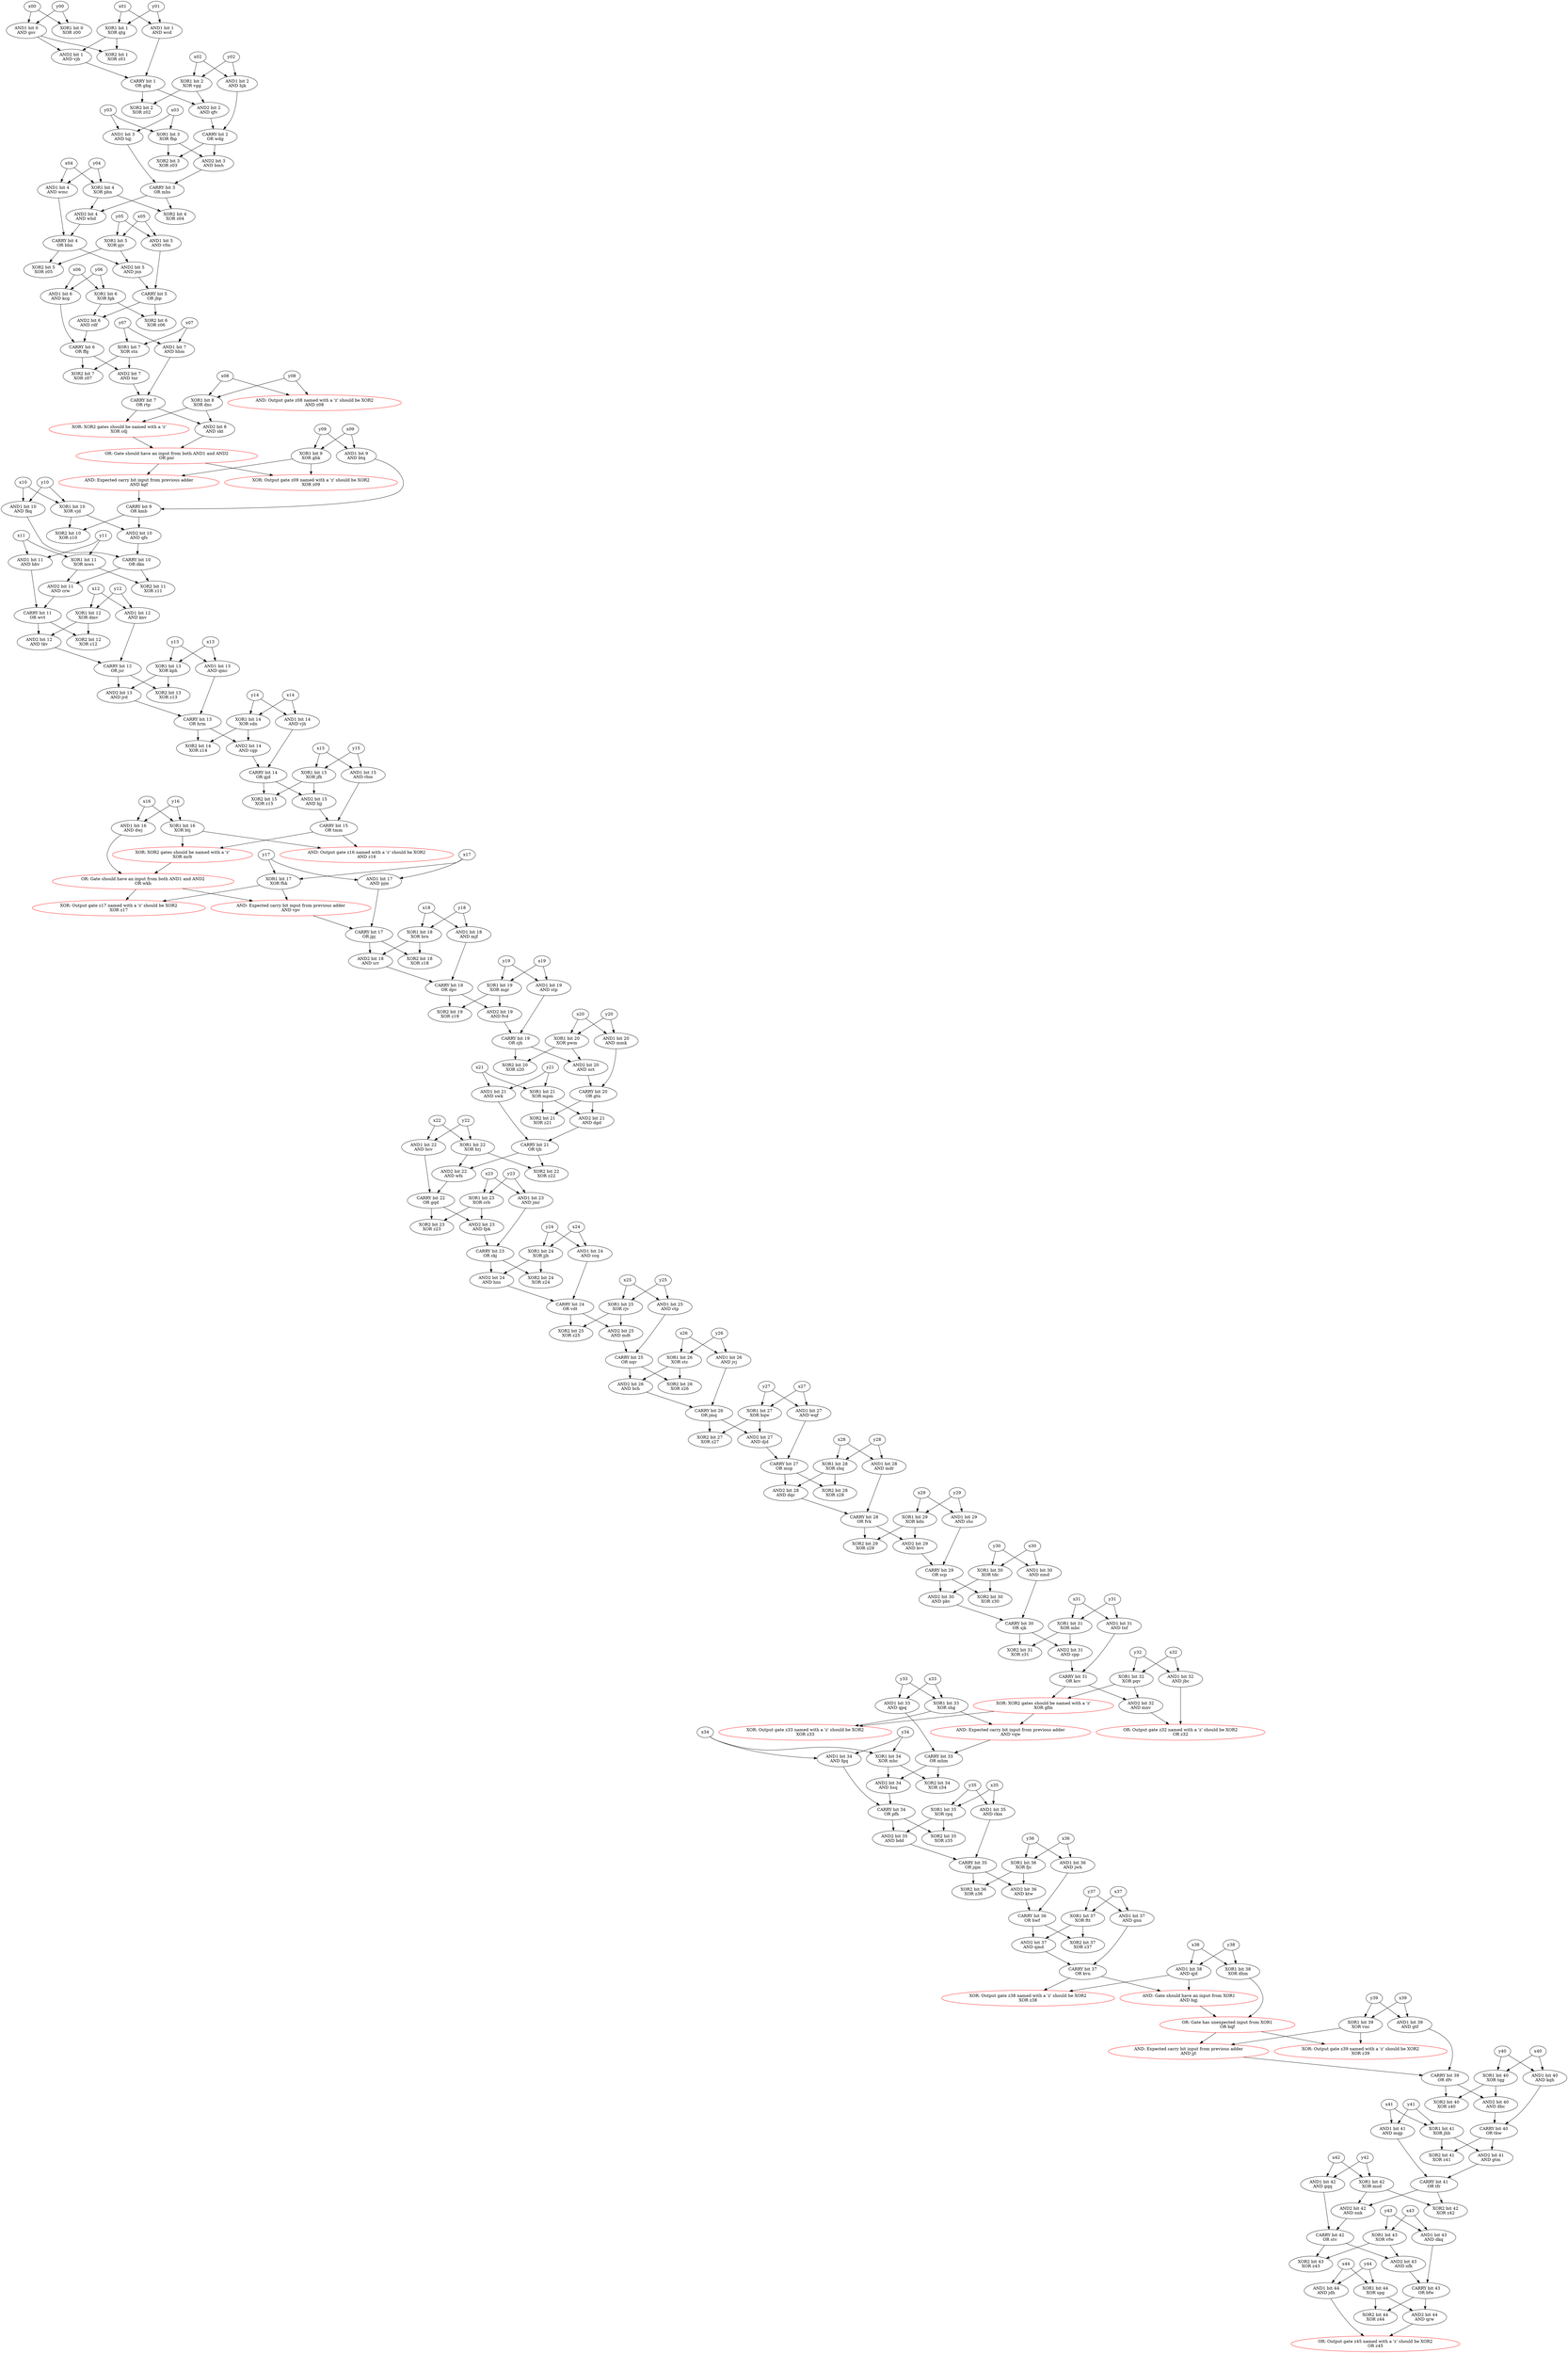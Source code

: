 digraph G {
	msd -> z42;
	tfr -> z42;
	z42[color="black" label="XOR2 bit 42\nXOR z42"];

	ctp -> nqv;
	mdt -> nqv;
	nqv[color="black" label="CARRY bit 25\nOR nqv"];

	kmb -> qfs;
	vjd -> qfs;
	qfs[color="black" label="AND2 bit 10\nAND qfs"];

	qfv -> wdg;
	hjk -> wdg;
	wdg[color="black" label="CARRY bit 2\nOR wdg"];

	y36 -> jwh;
	x36 -> jwh;
	jwh[color="black" label="AND1 bit 36\nAND jwh"];

	x40 -> kqh;
	y40 -> kqh;
	kqh[color="black" label="AND1 bit 40\nAND kqh"];

	y13 -> qmc;
	x13 -> qmc;
	qmc[color="black" label="AND1 bit 13\nAND qmc"];

	y24 -> jjh;
	x24 -> jjh;
	jjh[color="black" label="XOR1 bit 24\nXOR jjh"];

	y09 -> btq;
	x09 -> btq;
	btq[color="black" label="AND1 bit 9\nAND btq"];

	tkw -> gtm;
	jhb -> gtm;
	gtm[color="black" label="AND2 bit 41\nAND gtm"];

	y14 -> sdn;
	x14 -> sdn;
	sdn[color="black" label="XOR1 bit 14\nXOR sdn"];

	x23 -> crb;
	y23 -> crb;
	crb[color="black" label="XOR1 bit 23\nXOR crb"];

	x38 -> qjd;
	y38 -> qjd;
	qjd[color="black" label="AND1 bit 38\nAND qjd"];

	dbc -> tkw;
	kqh -> tkw;
	tkw[color="black" label="CARRY bit 40\nOR tkw"];

	kph -> jrd;
	jsr -> jrd;
	jrd[color="black" label="AND2 bit 13\nAND jrd"];

	jrd -> hrm;
	qmc -> hrm;
	hrm[color="black" label="CARRY bit 13\nOR hrm"];

	bmh -> mhs;
	tqj -> mhs;
	mhs[color="black" label="CARRY bit 3\nOR mhs"];

	x12 -> knv;
	y12 -> knv;
	knv[color="black" label="AND1 bit 12\nAND knv"];

	y29 -> kdn;
	x29 -> kdn;
	kdn[color="black" label="XOR1 bit 29\nXOR kdn"];

	tnr -> rtp;
	hhm -> rtp;
	rtp[color="black" label="CARRY bit 7\nOR rtp"];

	qjd -> bgj;
	kvn -> bgj;
	bgj[color="red" label="AND: Gate should have an input from XOR1\nAND bgj"];

	x42 -> gqq;
	y42 -> gqq;
	gqq[color="black" label="AND1 bit 42\nAND gqq"];

	btq -> kmb;
	kgf -> kmb;
	kmb[color="black" label="CARRY bit 9\nOR kmb"];

	wdg -> bmh;
	fbp -> bmh;
	bmh[color="black" label="AND2 bit 3\nAND bmh"];

	x22 -> hcv;
	y22 -> hcv;
	hcv[color="black" label="AND1 bit 22\nAND hcv"];

	tdc -> z30;
	scp -> z30;
	z30[color="black" label="XOR2 bit 30\nXOR z30"];

	qpq -> mhm;
	vqw -> mhm;
	mhm[color="black" label="CARRY bit 33\nOR mhm"];

	jqm -> ktw;
	fjc -> ktw;
	ktw[color="black" label="AND2 bit 36\nAND ktw"];

	x00 -> z00;
	y00 -> z00;
	z00[color="black" label="XOR1 bit 0\nXOR z00"];

	y34 -> fgq;
	x34 -> fgq;
	fgq[color="black" label="AND1 bit 34\nAND fgq"];

	y41 -> jhb;
	x41 -> jhb;
	jhb[color="black" label="XOR1 bit 41\nXOR jhb"];

	dkn -> z11;
	mws -> z11;
	z11[color="black" label="XOR2 bit 11\nXOR z11"];

	mbc -> z31;
	sjk -> z31;
	z31[color="black" label="XOR2 bit 31\nXOR z31"];

	rjv -> mdt;
	vdt -> mdt;
	mdt[color="black" label="AND2 bit 25\nAND mdt"];

	stv -> z43;
	vfw -> z43;
	z43[color="black" label="XOR2 bit 43\nXOR z43"];

	x15 -> jfh;
	y15 -> jfh;
	jfh[color="black" label="XOR1 bit 15\nXOR jfh"];

	jpj -> z18;
	brn -> z18;
	z18[color="black" label="XOR2 bit 18\nXOR z18"];

	x09 -> ghk;
	y09 -> ghk;
	ghk[color="black" label="XOR1 bit 9\nXOR ghk"];

	y11 -> bbv;
	x11 -> bbv;
	bbv[color="black" label="AND1 bit 11\nAND bbv"];

	gsv -> z01;
	qtg -> z01;
	z01[color="black" label="XOR2 bit 1\nXOR z01"];

	sdn -> cgp;
	hrm -> cgp;
	cgp[color="black" label="AND2 bit 14\nAND cgp"];

	x20 -> mmk;
	y20 -> mmk;
	mmk[color="black" label="AND1 bit 20\nAND mmk"];

	x20 -> pwm;
	y20 -> pwm;
	pwm[color="black" label="XOR1 bit 20\nXOR pwm"];

	vfw -> nfk;
	stv -> nfk;
	nfk[color="black" label="AND2 bit 43\nAND nfk"];

	cgp -> gjd;
	vjh -> gjd;
	gjd[color="black" label="CARRY bit 14\nOR gjd"];

	y32 -> jbc;
	x32 -> jbc;
	jbc[color="black" label="AND1 bit 32\nAND jbc"];

	bqf -> jjt;
	vnc -> jjt;
	jjt[color="red" label="AND: Expected carry bit input from previous adder\nAND jjt"];

	cpp -> kcv;
	tnf -> kcv;
	kcv[color="black" label="CARRY bit 31\nOR kcv"];

	y36 -> fjc;
	x36 -> fjc;
	fjc[color="black" label="XOR1 bit 36\nXOR fjc"];

	x28 -> mdr;
	y28 -> mdr;
	mdr[color="black" label="AND1 bit 28\nAND mdr"];

	y16 -> dwj;
	x16 -> dwj;
	dwj[color="black" label="AND1 bit 16\nAND dwj"];

	hsq -> pfh;
	fgq -> pfh;
	pfh[color="black" label="CARRY bit 34\nOR pfh"];

	fkq -> dkn;
	qfs -> dkn;
	dkn[color="black" label="CARRY bit 10\nOR dkn"];

	pbn -> z04;
	mhs -> z04;
	z04[color="black" label="XOR2 bit 4\nXOR z04"];

	gsv -> vjb;
	qtg -> vjb;
	vjb[color="black" label="AND2 bit 1\nAND vjb"];

	hwf -> qmd;
	ftt -> qmd;
	qmd[color="black" label="AND2 bit 37\nAND qmd"];

	x00 -> gsv;
	y00 -> gsv;
	gsv[color="black" label="AND1 bit 0\nAND gsv"];

	y21 -> mpm;
	x21 -> mpm;
	mpm[color="black" label="XOR1 bit 21\nXOR mpm"];

	rpq -> bdd;
	pfh -> bdd;
	bdd[color="black" label="AND2 bit 35\nAND bdd"];

	x01 -> wcd;
	y01 -> wcd;
	wcd[color="black" label="AND1 bit 1\nAND wcd"];

	gtf -> dfv;
	jjt -> dfv;
	dfv[color="black" label="CARRY bit 39\nOR dfv"];

	x37 -> ftt;
	y37 -> ftt;
	ftt[color="black" label="XOR1 bit 37\nXOR ftt"];

	y03 -> tqj;
	x03 -> tqj;
	tqj[color="black" label="AND1 bit 3\nAND tqj"];

	jhb -> z41;
	tkw -> z41;
	z41[color="black" label="XOR2 bit 41\nXOR z41"];

	kvn -> z38;
	qjd -> z38;
	z38[color="red" label="XOR: Output gate z38 named with a 'z' should be XOR2\nXOR z38"];

	rtp -> skt;
	dnc -> skt;
	skt[color="black" label="AND2 bit 8\nAND skt"];

	y23 -> jmr;
	x23 -> jmr;
	jmr[color="black" label="AND1 bit 23\nAND jmr"];

	rbm -> tmm;
	bjj -> tmm;
	tmm[color="black" label="CARRY bit 15\nOR tmm"];

	dpv -> z19;
	mgr -> z19;
	z19[color="black" label="XOR2 bit 19\nXOR z19"];

	x17 -> pjm;
	y17 -> pjm;
	pjm[color="black" label="AND1 bit 17\nAND pjm"];

	x25 -> rjv;
	y25 -> rjv;
	rjv[color="black" label="XOR1 bit 25\nXOR rjv"];

	x26 -> stc;
	y26 -> stc;
	stc[color="black" label="XOR1 bit 26\nXOR stc"];

	fvk -> kvv;
	kdn -> kvv;
	kvv[color="black" label="AND2 bit 29\nAND kvv"];

	y24 -> ccq;
	x24 -> ccq;
	ccq[color="black" label="AND1 bit 24\nAND ccq"];

	y17 -> fhk;
	x17 -> fhk;
	fhk[color="black" label="XOR1 bit 17\nXOR fhk"];

	fgk -> rdf;
	jbp -> rdf;
	rdf[color="black" label="AND2 bit 6\nAND rdf"];

	bqf -> z39;
	vnc -> z39;
	z39[color="red" label="XOR: Output gate z39 named with a 'z' should be XOR2\nXOR z39"];

	ktw -> hwf;
	jwh -> hwf;
	hwf[color="black" label="CARRY bit 36\nOR hwf"];

	x10 -> vjd;
	y10 -> vjd;
	vjd[color="black" label="XOR1 bit 10\nXOR vjd"];

	fgk -> z06;
	jbp -> z06;
	z06[color="black" label="XOR2 bit 6\nXOR z06"];

	x12 -> dmv;
	y12 -> dmv;
	dmv[color="black" label="XOR1 bit 12\nXOR dmv"];

	x15 -> rbm;
	y15 -> rbm;
	rbm[color="black" label="AND1 bit 15\nAND rbm"];

	x18 -> mjf;
	y18 -> mjf;
	mjf[color="black" label="AND1 bit 18\nAND mjf"];

	crw -> wvt;
	bbv -> wvt;
	wvt[color="black" label="CARRY bit 11\nOR wvt"];

	y08 -> dnc;
	x08 -> dnc;
	dnc[color="black" label="XOR1 bit 8\nXOR dnc"];

	wdg -> z03;
	fbp -> z03;
	z03[color="black" label="XOR2 bit 3\nXOR z03"];

	y19 -> stp;
	x19 -> stp;
	stp[color="black" label="AND1 bit 19\nAND stp"];

	dwj -> wkh;
	mrb -> wkh;
	wkh[color="red" label="OR: Gate should have an input from both AND1 and AND2\nOR wkh"];

	y05 -> vfm;
	x05 -> vfm;
	vfm[color="black" label="AND1 bit 5\nAND vfm"];

	x44 -> jdh;
	y44 -> jdh;
	jdh[color="black" label="AND1 bit 44\nAND jdh"];

	y25 -> ctp;
	x25 -> ctp;
	ctp[color="black" label="AND1 bit 25\nAND ctp"];

	vpv -> jpj;
	pjm -> jpj;
	jpj[color="black" label="CARRY bit 17\nOR jpj"];

	crb -> fpk;
	gqd -> fpk;
	fpk[color="black" label="AND2 bit 23\nAND fpk"];

	y07 -> stn;
	x07 -> stn;
	stn[color="black" label="XOR1 bit 7\nXOR stn"];

	x41 -> mqp;
	y41 -> mqp;
	mqp[color="black" label="AND1 bit 41\nAND mqp"];

	y13 -> kph;
	x13 -> kph;
	kph[color="black" label="XOR1 bit 13\nXOR kph"];

	stp -> cjh;
	fvd -> cjh;
	cjh[color="black" label="CARRY bit 19\nOR cjh"];

	jfh -> z15;
	gjd -> z15;
	z15[color="black" label="XOR2 bit 15\nXOR z15"];

	pnr -> kgf;
	ghk -> kgf;
	kgf[color="red" label="AND: Expected carry bit input from previous adder\nAND kgf"];

	jbc -> z32;
	mnv -> z32;
	z32[color="red" label="OR: Output gate z32 named with a 'z' should be XOR2\nOR z32"];

	fpk -> ckj;
	jmr -> ckj;
	ckj[color="black" label="CARRY bit 23\nOR ckj"];

	y27 -> hqw;
	x27 -> hqw;
	hqw[color="black" label="XOR1 bit 27\nXOR hqw"];

	x02 -> hjk;
	y02 -> hjk;
	hjk[color="black" label="AND1 bit 2\nAND hjk"];

	dnc -> cdj;
	rtp -> cdj;
	cdj[color="red" label="XOR: XOR2 gates should be named with a 'z'\nXOR cdj"];

	x05 -> pjv;
	y05 -> pjv;
	pjv[color="black" label="XOR1 bit 5\nXOR pjv"];

	y35 -> rkm;
	x35 -> rkm;
	rkm[color="black" label="AND1 bit 35\nAND rkm"];

	x35 -> rpq;
	y35 -> rpq;
	rpq[color="black" label="XOR1 bit 35\nXOR rpq"];

	pqv -> mnv;
	kcv -> mnv;
	mnv[color="black" label="AND2 bit 32\nAND mnv"];

	gnn -> kvn;
	qmd -> kvn;
	kvn[color="black" label="CARRY bit 37\nOR kvn"];

	tqg -> z40;
	dfv -> z40;
	z40[color="black" label="XOR2 bit 40\nXOR z40"];

	rdf -> ffg;
	kcg -> ffg;
	ffg[color="black" label="CARRY bit 6\nOR ffg"];

	rkm -> jqm;
	bdd -> jqm;
	jqm[color="black" label="CARRY bit 35\nOR jqm"];

	x01 -> qtg;
	y01 -> qtg;
	qtg[color="black" label="XOR1 bit 1\nXOR qtg"];

	ckj -> hns;
	jjh -> hns;
	hns[color="black" label="AND2 bit 24\nAND hns"];

	x33 -> shg;
	y33 -> shg;
	shg[color="black" label="XOR1 bit 33\nXOR shg"];

	hrj -> wfs;
	tjh -> wfs;
	wfs[color="black" label="AND2 bit 22\nAND wfs"];

	gtn -> dgd;
	mpm -> dgd;
	dgd[color="black" label="AND2 bit 21\nAND dgd"];

	y03 -> fbp;
	x03 -> fbp;
	fbp[color="black" label="XOR1 bit 3\nXOR fbp"];

	vjd -> z10;
	kmb -> z10;
	z10[color="black" label="XOR2 bit 10\nXOR z10"];

	crb -> z23;
	gqd -> z23;
	z23[color="black" label="XOR2 bit 23\nXOR z23"];

	y30 -> nmd;
	x30 -> nmd;
	nmd[color="black" label="AND1 bit 30\nAND nmd"];

	nmd -> sjk;
	pkv -> sjk;
	sjk[color="black" label="CARRY bit 30\nOR sjk"];

	jqm -> z36;
	fjc -> z36;
	z36[color="black" label="XOR2 bit 36\nXOR z36"];

	ftt -> z37;
	hwf -> z37;
	z37[color="black" label="XOR2 bit 37\nXOR z37"];

	jvj -> jmq;
	bch -> jmq;
	jmq[color="black" label="CARRY bit 26\nOR jmq"];

	x04 -> wmc;
	y04 -> wmc;
	wmc[color="black" label="AND1 bit 4\nAND wmc"];

	djd -> msp;
	wqf -> msp;
	msp[color="black" label="CARRY bit 27\nOR msp"];

	ccq -> vdt;
	hns -> vdt;
	vdt[color="black" label="CARRY bit 24\nOR vdt"];

	msp -> z28;
	shq -> z28;
	z28[color="black" label="XOR2 bit 28\nXOR z28"];

	gbg -> z02;
	vgg -> z02;
	z02[color="black" label="XOR2 bit 2\nXOR z02"];

	x21 -> swk;
	y21 -> swk;
	swk[color="black" label="AND1 bit 21\nAND swk"];

	mjf -> dpv;
	srr -> dpv;
	dpv[color="black" label="CARRY bit 18\nOR dpv"];

	pjv -> jnn;
	bhn -> jnn;
	jnn[color="black" label="AND2 bit 5\nAND jnn"];

	jnn -> jbp;
	vfm -> jbp;
	jbp[color="black" label="CARRY bit 5\nOR jbp"];

	dkn -> crw;
	mws -> crw;
	crw[color="black" label="AND2 bit 11\nAND crw"];

	x06 -> fgk;
	y06 -> fgk;
	fgk[color="black" label="XOR1 bit 6\nXOR fgk"];

	y44 -> spg;
	x44 -> spg;
	spg[color="black" label="XOR1 bit 44\nXOR spg"];

	gjd -> bjj;
	jfh -> bjj;
	bjj[color="black" label="AND2 bit 15\nAND bjj"];

	tjh -> z22;
	hrj -> z22;
	z22[color="black" label="XOR2 bit 22\nXOR z22"];

	spg -> z44;
	bfw -> z44;
	z44[color="black" label="XOR2 bit 44\nXOR z44"];

	mhm -> hsq;
	mhc -> hsq;
	hsq[color="black" label="AND2 bit 34\nAND hsq"];

	x43 -> dkq;
	y43 -> dkq;
	dkq[color="black" label="AND1 bit 43\nAND dkq"];

	y22 -> hrj;
	x22 -> hrj;
	hrj[color="black" label="XOR1 bit 22\nXOR hrj"];

	btj -> mrb;
	tmm -> mrb;
	mrb[color="red" label="XOR: XOR2 gates should be named with a 'z'\nXOR mrb"];

	mpm -> z21;
	gtn -> z21;
	z21[color="black" label="XOR2 bit 21\nXOR z21"];

	y31 -> mbc;
	x31 -> mbc;
	mbc[color="black" label="XOR1 bit 31\nXOR mbc"];

	x18 -> brn;
	y18 -> brn;
	brn[color="black" label="XOR1 bit 18\nXOR brn"];

	pwm -> nct;
	cjh -> nct;
	nct[color="black" label="AND2 bit 20\nAND nct"];

	kvv -> scp;
	shs -> scp;
	scp[color="black" label="CARRY bit 29\nOR scp"];

	jdh -> z45;
	qrw -> z45;
	z45[color="red" label="OR: Output gate z45 named with a 'z' should be XOR2\nOR z45"];

	stn -> tnr;
	ffg -> tnr;
	tnr[color="black" label="AND2 bit 7\nAND tnr"];

	ghk -> z09;
	pnr -> z09;
	z09[color="red" label="XOR: Output gate z09 named with a 'z' should be XOR2\nXOR z09"];

	x07 -> hhm;
	y07 -> hhm;
	hhm[color="black" label="AND1 bit 7\nAND hhm"];

	hcv -> gqd;
	wfs -> gqd;
	gqd[color="black" label="CARRY bit 22\nOR gqd"];

	hqw -> djd;
	jmq -> djd;
	djd[color="black" label="AND2 bit 27\nAND djd"];

	vdt -> z25;
	rjv -> z25;
	z25[color="black" label="XOR2 bit 25\nXOR z25"];

	ckj -> z24;
	jjh -> z24;
	z24[color="black" label="XOR2 bit 24\nXOR z24"];

	y10 -> fkq;
	x10 -> fkq;
	fkq[color="black" label="AND1 bit 10\nAND fkq"];

	shg -> vqw;
	gfm -> vqw;
	vqw[color="red" label="AND: Expected carry bit input from previous adder\nAND vqw"];

	hqw -> z27;
	jmq -> z27;
	z27[color="black" label="XOR2 bit 27\nXOR z27"];

	y39 -> vnc;
	x39 -> vnc;
	vnc[color="black" label="XOR1 bit 39\nXOR vnc"];

	x37 -> gnn;
	y37 -> gnn;
	gnn[color="black" label="AND1 bit 37\nAND gnn"];

	nfk -> bfw;
	dkq -> bfw;
	bfw[color="black" label="CARRY bit 43\nOR bfw"];

	gbg -> qfv;
	vgg -> qfv;
	qfv[color="black" label="AND2 bit 2\nAND qfv"];

	gfm -> z33;
	shg -> z33;
	z33[color="red" label="XOR: Output gate z33 named with a 'z' should be XOR2\nXOR z33"];

	mhs -> whd;
	pbn -> whd;
	whd[color="black" label="AND2 bit 4\nAND whd"];

	y39 -> gtf;
	x39 -> gtf;
	gtf[color="black" label="AND1 bit 39\nAND gtf"];

	y08 -> z08;
	x08 -> z08;
	z08[color="red" label="AND: Output gate z08 named with a 'z' should be XOR2\nAND z08"];

	tqg -> dbc;
	dfv -> dbc;
	dbc[color="black" label="AND2 bit 40\nAND dbc"];

	btj -> z16;
	tmm -> z16;
	z16[color="red" label="AND: Output gate z16 named with a 'z' should be XOR2\nAND z16"];

	y04 -> pbn;
	x04 -> pbn;
	pbn[color="black" label="XOR1 bit 4\nXOR pbn"];

	dhm -> bqf;
	bgj -> bqf;
	bqf[color="red" label="OR: Gate has unexpected input from XOR1\nOR bqf"];

	mdr -> fvk;
	dqc -> fvk;
	fvk[color="black" label="CARRY bit 28\nOR fvk"];

	dmv -> tkv;
	wvt -> tkv;
	tkv[color="black" label="AND2 bit 12\nAND tkv"];

	y31 -> tnf;
	x31 -> tnf;
	tnf[color="black" label="AND1 bit 31\nAND tnf"];

	x42 -> msd;
	y42 -> msd;
	msd[color="black" label="XOR1 bit 42\nXOR msd"];

	stc -> bch;
	nqv -> bch;
	bch[color="black" label="AND2 bit 26\nAND bch"];

	y43 -> vfw;
	x43 -> vfw;
	vfw[color="black" label="XOR1 bit 43\nXOR vfw"];

	kdn -> z29;
	fvk -> z29;
	z29[color="black" label="XOR2 bit 29\nXOR z29"];

	y14 -> vjh;
	x14 -> vjh;
	vjh[color="black" label="AND1 bit 14\nAND vjh"];

	ffg -> z07;
	stn -> z07;
	z07[color="black" label="XOR2 bit 7\nXOR z07"];

	y33 -> qpq;
	x33 -> qpq;
	qpq[color="black" label="AND1 bit 33\nAND qpq"];

	x02 -> vgg;
	y02 -> vgg;
	vgg[color="black" label="XOR1 bit 2\nXOR vgg"];

	nqv -> z26;
	stc -> z26;
	z26[color="black" label="XOR2 bit 26\nXOR z26"];

	x28 -> shq;
	y28 -> shq;
	shq[color="black" label="XOR1 bit 28\nXOR shq"];

	x11 -> mws;
	y11 -> mws;
	mws[color="black" label="XOR1 bit 11\nXOR mws"];

	gtm -> tfr;
	mqp -> tfr;
	tfr[color="black" label="CARRY bit 41\nOR tfr"];

	wmc -> bhn;
	whd -> bhn;
	bhn[color="black" label="CARRY bit 4\nOR bhn"];

	fhk -> vpv;
	wkh -> vpv;
	vpv[color="red" label="AND: Expected carry bit input from previous adder\nAND vpv"];

	msp -> dqc;
	shq -> dqc;
	dqc[color="black" label="AND2 bit 28\nAND dqc"];

	pwm -> z20;
	cjh -> z20;
	z20[color="black" label="XOR2 bit 20\nXOR z20"];

	skt -> pnr;
	cdj -> pnr;
	pnr[color="red" label="OR: Gate should have an input from both AND1 and AND2\nOR pnr"];

	sdn -> z14;
	hrm -> z14;
	z14[color="black" label="XOR2 bit 14\nXOR z14"];

	kcv -> gfm;
	pqv -> gfm;
	gfm[color="red" label="XOR: XOR2 gates should be named with a 'z'\nXOR gfm"];

	knv -> jsr;
	tkv -> jsr;
	jsr[color="black" label="CARRY bit 12\nOR jsr"];

	nct -> gtn;
	mmk -> gtn;
	gtn[color="black" label="CARRY bit 20\nOR gtn"];

	rpq -> z35;
	pfh -> z35;
	z35[color="black" label="XOR2 bit 35\nXOR z35"];

	jsr -> z13;
	kph -> z13;
	z13[color="black" label="XOR2 bit 13\nXOR z13"];

	dmv -> z12;
	wvt -> z12;
	z12[color="black" label="XOR2 bit 12\nXOR z12"];

	x32 -> pqv;
	y32 -> pqv;
	pqv[color="black" label="XOR1 bit 32\nXOR pqv"];

	sjk -> cpp;
	mbc -> cpp;
	cpp[color="black" label="AND2 bit 31\nAND cpp"];

	x06 -> kcg;
	y06 -> kcg;
	kcg[color="black" label="AND1 bit 6\nAND kcg"];

	y19 -> mgr;
	x19 -> mgr;
	mgr[color="black" label="XOR1 bit 19\nXOR mgr"];

	y30 -> tdc;
	x30 -> tdc;
	tdc[color="black" label="XOR1 bit 30\nXOR tdc"];

	msd -> nnk;
	tfr -> nnk;
	nnk[color="black" label="AND2 bit 42\nAND nnk"];

	vjb -> gbg;
	wcd -> gbg;
	gbg[color="black" label="CARRY bit 1\nOR gbg"];

	brn -> srr;
	jpj -> srr;
	srr[color="black" label="AND2 bit 18\nAND srr"];

	spg -> qrw;
	bfw -> qrw;
	qrw[color="black" label="AND2 bit 44\nAND qrw"];

	swk -> tjh;
	dgd -> tjh;
	tjh[color="black" label="CARRY bit 21\nOR tjh"];

	y16 -> btj;
	x16 -> btj;
	btj[color="black" label="XOR1 bit 16\nXOR btj"];

	pjv -> z05;
	bhn -> z05;
	z05[color="black" label="XOR2 bit 5\nXOR z05"];

	gqq -> stv;
	nnk -> stv;
	stv[color="black" label="CARRY bit 42\nOR stv"];

	dpv -> fvd;
	mgr -> fvd;
	fvd[color="black" label="AND2 bit 19\nAND fvd"];

	mhm -> z34;
	mhc -> z34;
	z34[color="black" label="XOR2 bit 34\nXOR z34"];

	x38 -> dhm;
	y38 -> dhm;
	dhm[color="black" label="XOR1 bit 38\nXOR dhm"];

	x27 -> wqf;
	y27 -> wqf;
	wqf[color="black" label="AND1 bit 27\nAND wqf"];

	x29 -> shs;
	y29 -> shs;
	shs[color="black" label="AND1 bit 29\nAND shs"];

	scp -> pkv;
	tdc -> pkv;
	pkv[color="black" label="AND2 bit 30\nAND pkv"];

	x40 -> tqg;
	y40 -> tqg;
	tqg[color="black" label="XOR1 bit 40\nXOR tqg"];

	x34 -> mhc;
	y34 -> mhc;
	mhc[color="black" label="XOR1 bit 34\nXOR mhc"];

	wkh -> z17;
	fhk -> z17;
	z17[color="red" label="XOR: Output gate z17 named with a 'z' should be XOR2\nXOR z17"];

	x26 -> jvj;
	y26 -> jvj;
	jvj[color="black" label="AND1 bit 26\nAND jvj"];

}
